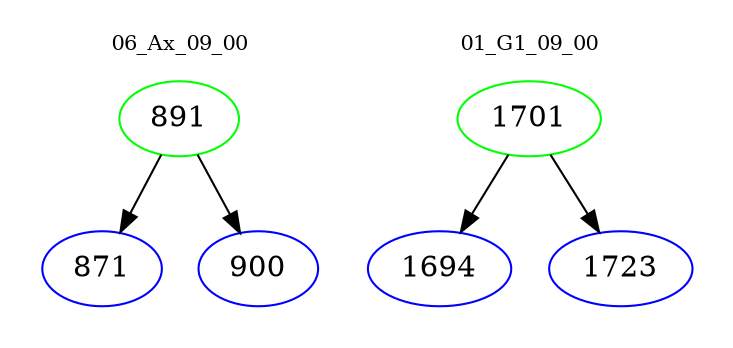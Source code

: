 digraph{
subgraph cluster_0 {
color = white
label = "06_Ax_09_00";
fontsize=10;
T0_891 [label="891", color="green"]
T0_891 -> T0_871 [color="black"]
T0_871 [label="871", color="blue"]
T0_891 -> T0_900 [color="black"]
T0_900 [label="900", color="blue"]
}
subgraph cluster_1 {
color = white
label = "01_G1_09_00";
fontsize=10;
T1_1701 [label="1701", color="green"]
T1_1701 -> T1_1694 [color="black"]
T1_1694 [label="1694", color="blue"]
T1_1701 -> T1_1723 [color="black"]
T1_1723 [label="1723", color="blue"]
}
}
